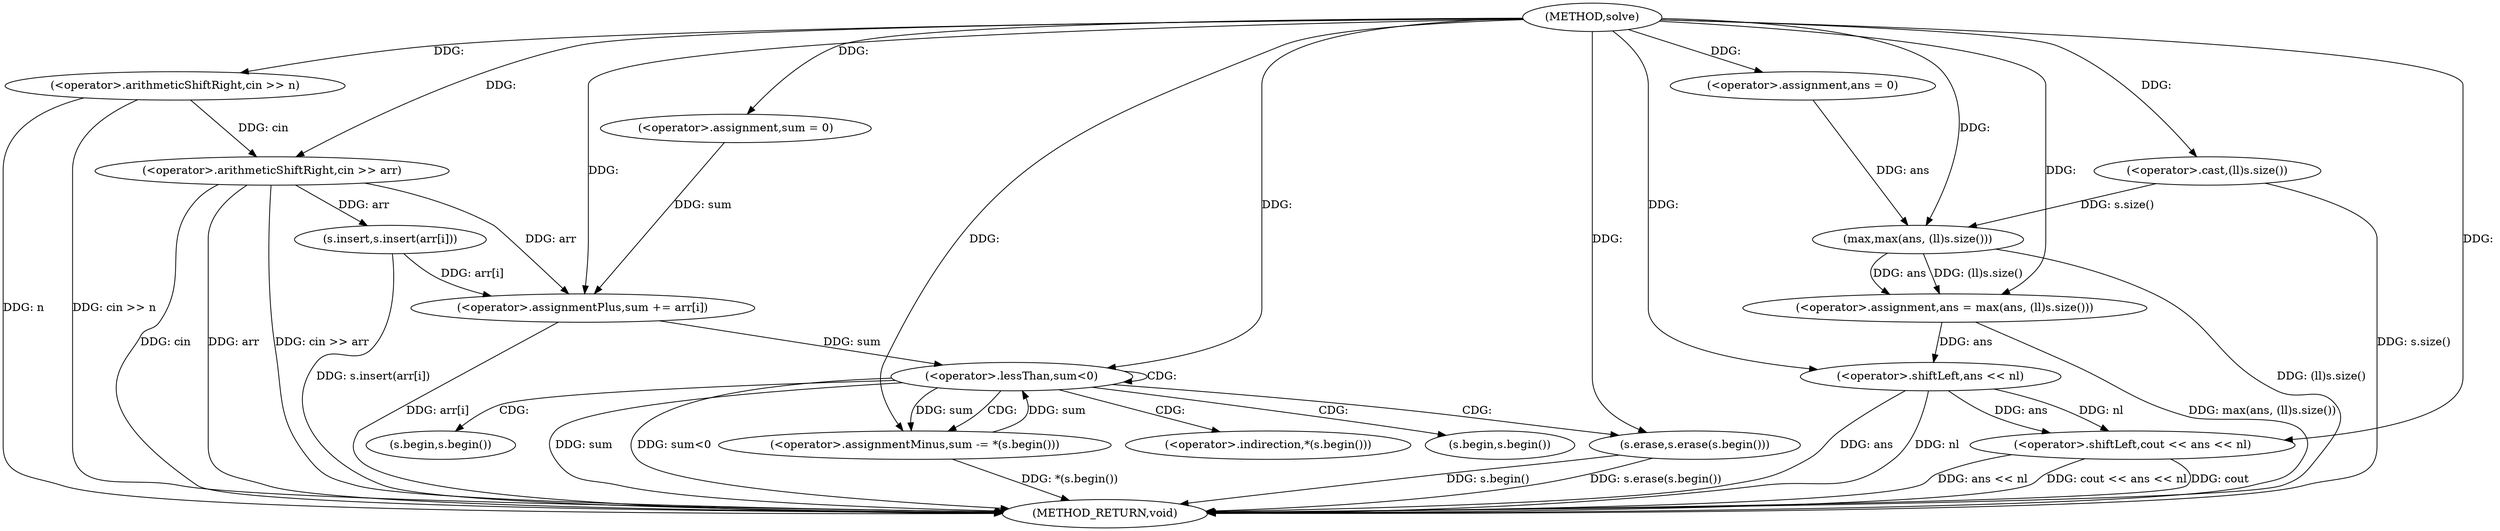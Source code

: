 digraph "solve" {  
"1000118" [label = "(METHOD,solve)" ]
"1000171" [label = "(METHOD_RETURN,void)" ]
"1000122" [label = "(<operator>.arithmeticShiftRight,cin >> n)" ]
"1000126" [label = "(<operator>.arithmeticShiftRight,cin >> arr)" ]
"1000131" [label = "(<operator>.assignment,sum = 0)" ]
"1000135" [label = "(<operator>.assignment,ans = 0)" ]
"1000166" [label = "(<operator>.shiftLeft,cout << ans << nl)" ]
"1000139" [label = "(s.insert,s.insert(arr[i]))" ]
"1000143" [label = "(<operator>.assignmentPlus,sum += arr[i])" ]
"1000159" [label = "(<operator>.assignment,ans = max(ans, (ll)s.size()))" ]
"1000149" [label = "(<operator>.lessThan,sum<0)" ]
"1000168" [label = "(<operator>.shiftLeft,ans << nl)" ]
"1000153" [label = "(<operator>.assignmentMinus,sum -= *(s.begin()))" ]
"1000157" [label = "(s.erase,s.erase(s.begin()))" ]
"1000161" [label = "(max,max(ans, (ll)s.size()))" ]
"1000163" [label = "(<operator>.cast,(ll)s.size())" ]
"1000155" [label = "(<operator>.indirection,*(s.begin()))" ]
"1000158" [label = "(s.begin,s.begin())" ]
"1000156" [label = "(s.begin,s.begin())" ]
  "1000122" -> "1000171"  [ label = "DDG: n"] 
  "1000122" -> "1000171"  [ label = "DDG: cin >> n"] 
  "1000126" -> "1000171"  [ label = "DDG: cin"] 
  "1000126" -> "1000171"  [ label = "DDG: arr"] 
  "1000126" -> "1000171"  [ label = "DDG: cin >> arr"] 
  "1000139" -> "1000171"  [ label = "DDG: s.insert(arr[i])"] 
  "1000143" -> "1000171"  [ label = "DDG: arr[i]"] 
  "1000149" -> "1000171"  [ label = "DDG: sum"] 
  "1000149" -> "1000171"  [ label = "DDG: sum<0"] 
  "1000163" -> "1000171"  [ label = "DDG: s.size()"] 
  "1000161" -> "1000171"  [ label = "DDG: (ll)s.size()"] 
  "1000159" -> "1000171"  [ label = "DDG: max(ans, (ll)s.size())"] 
  "1000168" -> "1000171"  [ label = "DDG: ans"] 
  "1000166" -> "1000171"  [ label = "DDG: ans << nl"] 
  "1000166" -> "1000171"  [ label = "DDG: cout << ans << nl"] 
  "1000153" -> "1000171"  [ label = "DDG: *(s.begin())"] 
  "1000157" -> "1000171"  [ label = "DDG: s.begin()"] 
  "1000157" -> "1000171"  [ label = "DDG: s.erase(s.begin())"] 
  "1000168" -> "1000171"  [ label = "DDG: nl"] 
  "1000166" -> "1000171"  [ label = "DDG: cout"] 
  "1000118" -> "1000131"  [ label = "DDG: "] 
  "1000118" -> "1000135"  [ label = "DDG: "] 
  "1000118" -> "1000122"  [ label = "DDG: "] 
  "1000122" -> "1000126"  [ label = "DDG: cin"] 
  "1000118" -> "1000126"  [ label = "DDG: "] 
  "1000126" -> "1000143"  [ label = "DDG: arr"] 
  "1000139" -> "1000143"  [ label = "DDG: arr[i]"] 
  "1000161" -> "1000159"  [ label = "DDG: (ll)s.size()"] 
  "1000161" -> "1000159"  [ label = "DDG: ans"] 
  "1000118" -> "1000166"  [ label = "DDG: "] 
  "1000168" -> "1000166"  [ label = "DDG: nl"] 
  "1000168" -> "1000166"  [ label = "DDG: ans"] 
  "1000126" -> "1000139"  [ label = "DDG: arr"] 
  "1000131" -> "1000143"  [ label = "DDG: sum"] 
  "1000118" -> "1000143"  [ label = "DDG: "] 
  "1000118" -> "1000159"  [ label = "DDG: "] 
  "1000159" -> "1000168"  [ label = "DDG: ans"] 
  "1000118" -> "1000168"  [ label = "DDG: "] 
  "1000143" -> "1000149"  [ label = "DDG: sum"] 
  "1000153" -> "1000149"  [ label = "DDG: sum"] 
  "1000118" -> "1000149"  [ label = "DDG: "] 
  "1000135" -> "1000161"  [ label = "DDG: ans"] 
  "1000118" -> "1000161"  [ label = "DDG: "] 
  "1000163" -> "1000161"  [ label = "DDG: s.size()"] 
  "1000149" -> "1000153"  [ label = "DDG: sum"] 
  "1000118" -> "1000153"  [ label = "DDG: "] 
  "1000118" -> "1000157"  [ label = "DDG: "] 
  "1000118" -> "1000163"  [ label = "DDG: "] 
  "1000149" -> "1000155"  [ label = "CDG: "] 
  "1000149" -> "1000156"  [ label = "CDG: "] 
  "1000149" -> "1000153"  [ label = "CDG: "] 
  "1000149" -> "1000157"  [ label = "CDG: "] 
  "1000149" -> "1000149"  [ label = "CDG: "] 
  "1000149" -> "1000158"  [ label = "CDG: "] 
}
